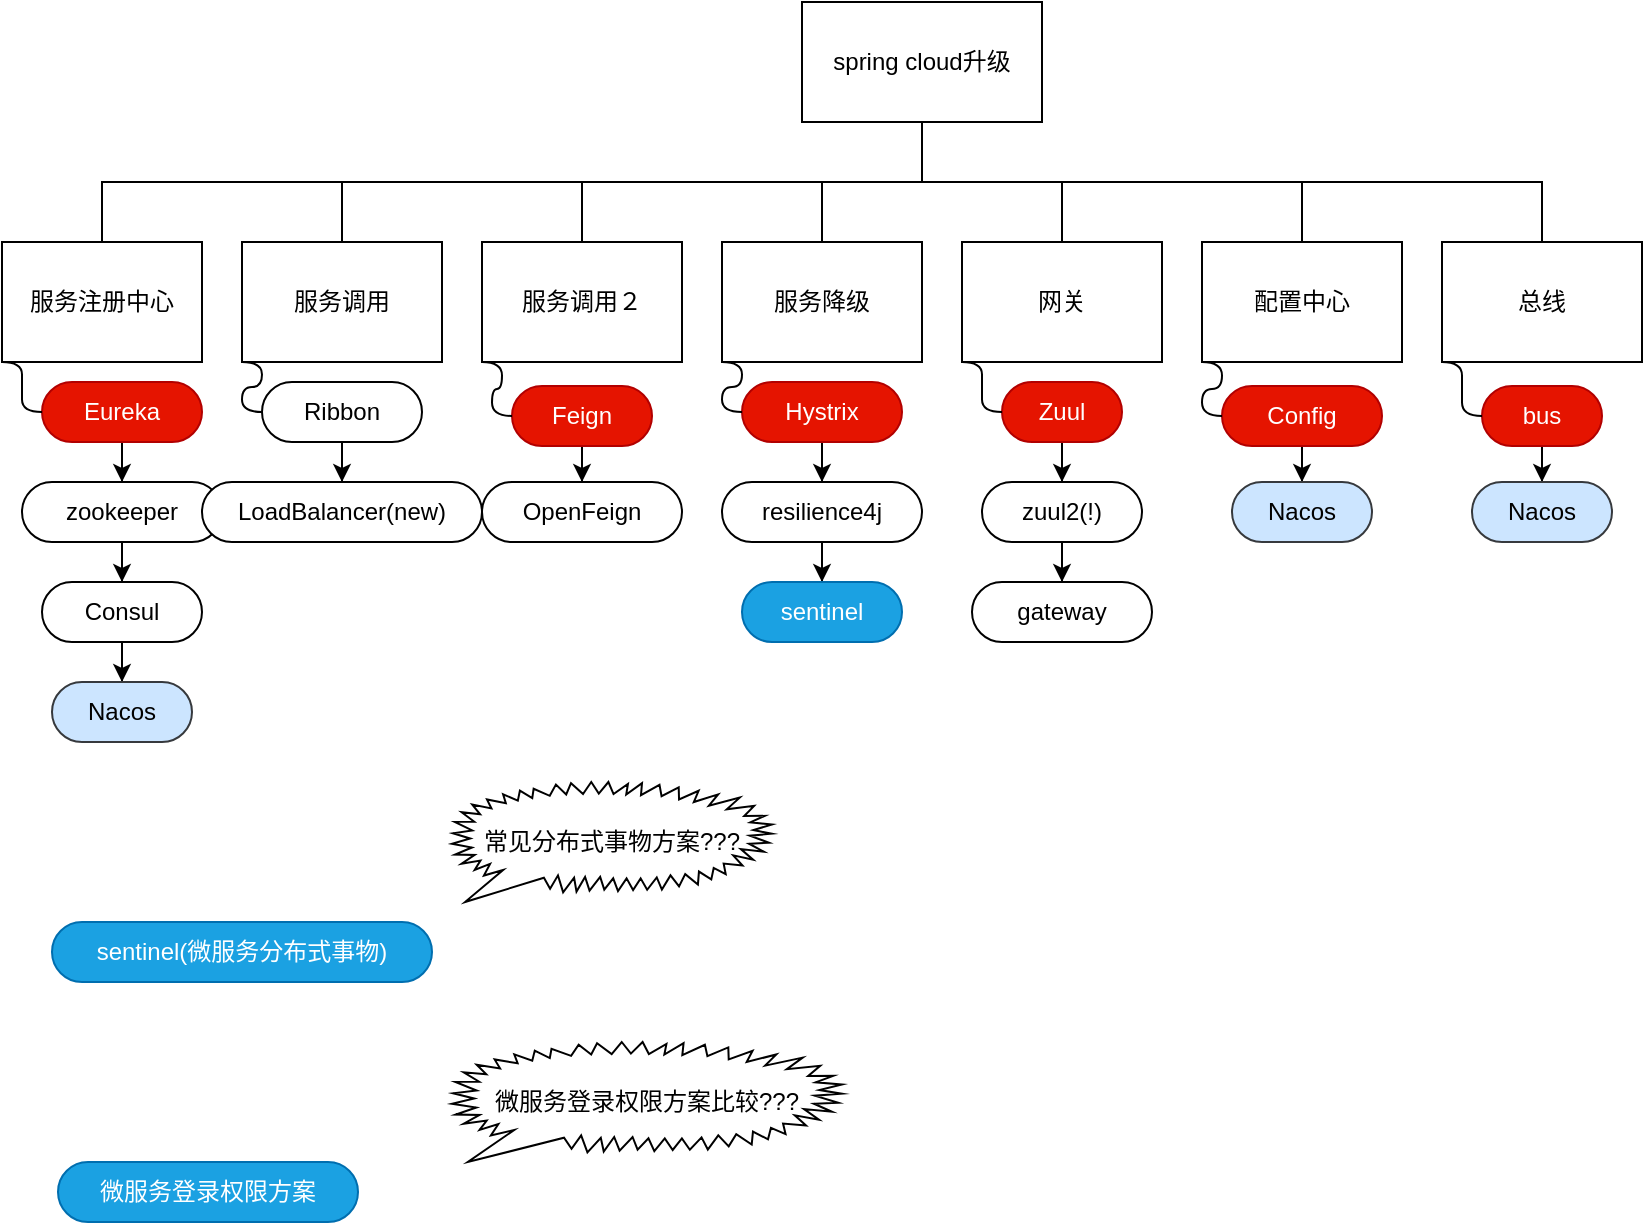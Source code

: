 <mxfile version="12.6.5" type="device"><diagram id="RPT7dP2-NzUAP2RUUJC1" name="第 1 页"><mxGraphModel dx="1200" dy="701" grid="1" gridSize="10" guides="1" tooltips="1" connect="1" arrows="1" fold="1" page="1" pageScale="1" pageWidth="850" pageHeight="1100" math="0" shadow="0"><root><mxCell id="0"/><mxCell id="1" parent="0"/><UserObject label="spring cloud升级" treeRoot="1" id="a-mEJlyrhlZrUtNVP6HY-16"><mxCell style="whiteSpace=wrap;html=1;align=center;treeFolding=1;treeMoving=1;container=1;recursiveResize=0;" vertex="1" parent="1"><mxGeometry x="420" y="60" width="120" height="60" as="geometry"/></mxCell></UserObject><mxCell id="a-mEJlyrhlZrUtNVP6HY-17" value="服务注册中心" style="whiteSpace=wrap;html=1;align=center;verticalAlign=middle;container=1;recursiveResize=0;treeFolding=1;treeMoving=1;" vertex="1" parent="1"><mxGeometry x="20" y="180" width="100" height="60" as="geometry"/></mxCell><mxCell id="a-mEJlyrhlZrUtNVP6HY-18" value="" style="edgeStyle=elbowEdgeStyle;elbow=vertical;startArrow=none;endArrow=none;rounded=0;exitX=0.5;exitY=1;exitDx=0;exitDy=0;" edge="1" target="a-mEJlyrhlZrUtNVP6HY-17" parent="1" source="a-mEJlyrhlZrUtNVP6HY-16"><mxGeometry relative="1" as="geometry"><mxPoint x="90" y="200" as="sourcePoint"/></mxGeometry></mxCell><mxCell id="a-mEJlyrhlZrUtNVP6HY-21" value="服务调用" style="whiteSpace=wrap;html=1;align=center;verticalAlign=middle;container=1;recursiveResize=0;treeFolding=1;treeMoving=1;" vertex="1" parent="1"><mxGeometry x="140" y="180" width="100" height="60" as="geometry"/></mxCell><mxCell id="a-mEJlyrhlZrUtNVP6HY-22" value="服务降级" style="whiteSpace=wrap;html=1;align=center;verticalAlign=middle;container=1;recursiveResize=0;treeFolding=1;treeMoving=1;" vertex="1" parent="1"><mxGeometry x="380" y="180" width="100" height="60" as="geometry"/></mxCell><mxCell id="a-mEJlyrhlZrUtNVP6HY-23" value="服务调用２" style="whiteSpace=wrap;html=1;align=center;verticalAlign=middle;container=1;recursiveResize=0;treeFolding=1;treeMoving=1;" vertex="1" parent="1"><mxGeometry x="260" y="180" width="100" height="60" as="geometry"/></mxCell><mxCell id="a-mEJlyrhlZrUtNVP6HY-24" value="" style="edgeStyle=elbowEdgeStyle;elbow=vertical;startArrow=none;endArrow=none;rounded=0;exitX=0.5;exitY=1;exitDx=0;exitDy=0;entryX=0.5;entryY=0;entryDx=0;entryDy=0;" edge="1" parent="1" source="a-mEJlyrhlZrUtNVP6HY-16" target="a-mEJlyrhlZrUtNVP6HY-21"><mxGeometry relative="1" as="geometry"><mxPoint x="340" y="400" as="sourcePoint"/><mxPoint x="-70" y="460" as="targetPoint"/></mxGeometry></mxCell><mxCell id="a-mEJlyrhlZrUtNVP6HY-25" value="网关" style="whiteSpace=wrap;html=1;align=center;verticalAlign=middle;container=1;recursiveResize=0;treeFolding=1;treeMoving=1;" vertex="1" parent="1"><mxGeometry x="500" y="180" width="100" height="60" as="geometry"/></mxCell><mxCell id="a-mEJlyrhlZrUtNVP6HY-26" value="配置中心" style="whiteSpace=wrap;html=1;align=center;verticalAlign=middle;container=1;recursiveResize=0;treeFolding=1;treeMoving=1;" vertex="1" parent="1"><mxGeometry x="620" y="180" width="100" height="60" as="geometry"/></mxCell><mxCell id="a-mEJlyrhlZrUtNVP6HY-27" value="总线" style="whiteSpace=wrap;html=1;align=center;verticalAlign=middle;container=1;recursiveResize=0;treeFolding=1;treeMoving=1;" vertex="1" parent="1"><mxGeometry x="740" y="180" width="100" height="60" as="geometry"/></mxCell><mxCell id="a-mEJlyrhlZrUtNVP6HY-28" value="" style="edgeStyle=elbowEdgeStyle;elbow=vertical;startArrow=none;endArrow=none;rounded=0;exitX=0.5;exitY=1;exitDx=0;exitDy=0;entryX=0.5;entryY=0;entryDx=0;entryDy=0;" edge="1" parent="1" source="a-mEJlyrhlZrUtNVP6HY-16" target="a-mEJlyrhlZrUtNVP6HY-23"><mxGeometry relative="1" as="geometry"><mxPoint x="660" y="300" as="sourcePoint"/><mxPoint x="250" y="360" as="targetPoint"/></mxGeometry></mxCell><mxCell id="a-mEJlyrhlZrUtNVP6HY-29" value="" style="edgeStyle=elbowEdgeStyle;elbow=vertical;startArrow=none;endArrow=none;rounded=0;exitX=0.5;exitY=1;exitDx=0;exitDy=0;entryX=0.5;entryY=0;entryDx=0;entryDy=0;" edge="1" parent="1" source="a-mEJlyrhlZrUtNVP6HY-16" target="a-mEJlyrhlZrUtNVP6HY-22"><mxGeometry relative="1" as="geometry"><mxPoint x="290" y="390" as="sourcePoint"/><mxPoint x="-120" y="450" as="targetPoint"/></mxGeometry></mxCell><mxCell id="a-mEJlyrhlZrUtNVP6HY-30" value="" style="edgeStyle=elbowEdgeStyle;elbow=vertical;startArrow=none;endArrow=none;rounded=0;exitX=0.5;exitY=1;exitDx=0;exitDy=0;entryX=0.5;entryY=0;entryDx=0;entryDy=0;" edge="1" parent="1" source="a-mEJlyrhlZrUtNVP6HY-16" target="a-mEJlyrhlZrUtNVP6HY-25"><mxGeometry relative="1" as="geometry"><mxPoint x="450" y="480" as="sourcePoint"/><mxPoint x="40" y="540" as="targetPoint"/></mxGeometry></mxCell><mxCell id="a-mEJlyrhlZrUtNVP6HY-32" value="" style="edgeStyle=elbowEdgeStyle;elbow=vertical;startArrow=none;endArrow=none;rounded=0;exitX=0.5;exitY=1;exitDx=0;exitDy=0;" edge="1" parent="1" source="a-mEJlyrhlZrUtNVP6HY-16" target="a-mEJlyrhlZrUtNVP6HY-27"><mxGeometry relative="1" as="geometry"><mxPoint x="490" y="340" as="sourcePoint"/><mxPoint x="80" y="400" as="targetPoint"/></mxGeometry></mxCell><mxCell id="a-mEJlyrhlZrUtNVP6HY-33" value="" style="edgeStyle=elbowEdgeStyle;elbow=vertical;startArrow=none;endArrow=none;rounded=0;exitX=0.5;exitY=1;exitDx=0;exitDy=0;entryX=0.5;entryY=0;entryDx=0;entryDy=0;" edge="1" parent="1" source="a-mEJlyrhlZrUtNVP6HY-16" target="a-mEJlyrhlZrUtNVP6HY-26"><mxGeometry relative="1" as="geometry"><mxPoint x="470" y="430" as="sourcePoint"/><mxPoint x="60" y="490" as="targetPoint"/></mxGeometry></mxCell><mxCell id="a-mEJlyrhlZrUtNVP6HY-87" value="" style="edgeStyle=orthogonalEdgeStyle;rounded=0;orthogonalLoop=1;jettySize=auto;html=1;" edge="1" parent="1" source="a-mEJlyrhlZrUtNVP6HY-34" target="a-mEJlyrhlZrUtNVP6HY-46"><mxGeometry relative="1" as="geometry"/></mxCell><mxCell id="a-mEJlyrhlZrUtNVP6HY-34" value="Eureka" style="whiteSpace=wrap;html=1;rounded=1;arcSize=50;align=center;verticalAlign=middle;container=1;recursiveResize=0;strokeWidth=1;autosize=1;spacing=4;treeFolding=1;treeMoving=1;fillColor=#e51400;strokeColor=#B20000;fontColor=#ffffff;" vertex="1" parent="1"><mxGeometry x="40" y="250" width="80" height="30" as="geometry"/></mxCell><mxCell id="a-mEJlyrhlZrUtNVP6HY-35" value="" style="edgeStyle=entityRelationEdgeStyle;startArrow=none;endArrow=none;segment=10;curved=1;exitX=0;exitY=1;exitDx=0;exitDy=0;" edge="1" target="a-mEJlyrhlZrUtNVP6HY-34" parent="1" source="a-mEJlyrhlZrUtNVP6HY-17"><mxGeometry relative="1" as="geometry"><mxPoint x="45" y="240" as="sourcePoint"/></mxGeometry></mxCell><mxCell id="a-mEJlyrhlZrUtNVP6HY-88" value="" style="edgeStyle=orthogonalEdgeStyle;rounded=0;orthogonalLoop=1;jettySize=auto;html=1;" edge="1" parent="1" source="a-mEJlyrhlZrUtNVP6HY-46" target="a-mEJlyrhlZrUtNVP6HY-48"><mxGeometry relative="1" as="geometry"/></mxCell><mxCell id="a-mEJlyrhlZrUtNVP6HY-46" value="zookeeper" style="whiteSpace=wrap;html=1;rounded=1;arcSize=50;align=center;verticalAlign=middle;container=1;recursiveResize=0;strokeWidth=1;autosize=1;spacing=4;treeFolding=1;treeMoving=1;" vertex="1" parent="1"><mxGeometry x="30" y="300" width="100" height="30" as="geometry"/></mxCell><mxCell id="a-mEJlyrhlZrUtNVP6HY-90" value="" style="edgeStyle=orthogonalEdgeStyle;rounded=0;orthogonalLoop=1;jettySize=auto;html=1;" edge="1" parent="1" source="a-mEJlyrhlZrUtNVP6HY-48" target="a-mEJlyrhlZrUtNVP6HY-89"><mxGeometry relative="1" as="geometry"/></mxCell><mxCell id="a-mEJlyrhlZrUtNVP6HY-48" value="Consul" style="whiteSpace=wrap;html=1;rounded=1;arcSize=50;align=center;verticalAlign=middle;container=1;recursiveResize=0;strokeWidth=1;autosize=1;spacing=4;treeFolding=1;treeMoving=1;" vertex="1" parent="1"><mxGeometry x="40" y="350" width="80" height="30" as="geometry"/></mxCell><mxCell id="a-mEJlyrhlZrUtNVP6HY-89" value="Nacos" style="whiteSpace=wrap;html=1;rounded=1;arcSize=50;align=center;verticalAlign=middle;container=1;recursiveResize=0;strokeWidth=1;autosize=1;spacing=4;treeFolding=1;treeMoving=1;fillColor=#cce5ff;strokeColor=#36393d;" vertex="1" parent="1"><mxGeometry x="45" y="400" width="70" height="30" as="geometry"/></mxCell><mxCell id="a-mEJlyrhlZrUtNVP6HY-74" value="" style="edgeStyle=orthogonalEdgeStyle;rounded=0;orthogonalLoop=1;jettySize=auto;html=1;" edge="1" parent="1" source="a-mEJlyrhlZrUtNVP6HY-52" target="a-mEJlyrhlZrUtNVP6HY-73"><mxGeometry relative="1" as="geometry"/></mxCell><mxCell id="a-mEJlyrhlZrUtNVP6HY-52" value="Ribbon" style="whiteSpace=wrap;html=1;rounded=1;arcSize=50;align=center;verticalAlign=middle;container=1;recursiveResize=0;strokeWidth=1;autosize=1;spacing=4;treeFolding=1;treeMoving=1;" vertex="1" parent="1"><mxGeometry x="150" y="250" width="80" height="30" as="geometry"/></mxCell><mxCell id="a-mEJlyrhlZrUtNVP6HY-73" value="LoadBalancer(new)" style="whiteSpace=wrap;html=1;rounded=1;arcSize=50;align=center;verticalAlign=middle;container=1;recursiveResize=0;strokeWidth=1;autosize=1;spacing=4;treeFolding=1;treeMoving=1;" vertex="1" parent="1"><mxGeometry x="120" y="300" width="140" height="30" as="geometry"/></mxCell><mxCell id="a-mEJlyrhlZrUtNVP6HY-53" value="" style="edgeStyle=entityRelationEdgeStyle;startArrow=none;endArrow=none;segment=10;curved=1;exitX=0;exitY=1;exitDx=0;exitDy=0;" edge="1" target="a-mEJlyrhlZrUtNVP6HY-52" parent="1" source="a-mEJlyrhlZrUtNVP6HY-21"><mxGeometry relative="1" as="geometry"><mxPoint x="160" y="274" as="sourcePoint"/></mxGeometry></mxCell><mxCell id="a-mEJlyrhlZrUtNVP6HY-64" value="" style="edgeStyle=orthogonalEdgeStyle;rounded=0;orthogonalLoop=1;jettySize=auto;html=1;" edge="1" parent="1" source="a-mEJlyrhlZrUtNVP6HY-57" target="a-mEJlyrhlZrUtNVP6HY-63"><mxGeometry relative="1" as="geometry"/></mxCell><mxCell id="a-mEJlyrhlZrUtNVP6HY-57" value="Feign" style="whiteSpace=wrap;html=1;rounded=1;arcSize=50;align=center;verticalAlign=middle;container=1;recursiveResize=0;strokeWidth=1;autosize=1;spacing=4;treeFolding=1;treeMoving=1;fillColor=#e51400;strokeColor=#B20000;fontColor=#ffffff;" vertex="1" parent="1"><mxGeometry x="275" y="252" width="70" height="30" as="geometry"/></mxCell><mxCell id="a-mEJlyrhlZrUtNVP6HY-63" value="OpenFeign" style="whiteSpace=wrap;html=1;rounded=1;arcSize=50;align=center;verticalAlign=middle;container=1;recursiveResize=0;strokeWidth=1;autosize=1;spacing=4;treeFolding=1;treeMoving=1;" vertex="1" parent="1"><mxGeometry x="260" y="300" width="100" height="30" as="geometry"/></mxCell><mxCell id="a-mEJlyrhlZrUtNVP6HY-58" value="" style="edgeStyle=entityRelationEdgeStyle;startArrow=none;endArrow=none;segment=10;curved=1;exitX=0;exitY=1;exitDx=0;exitDy=0;" edge="1" target="a-mEJlyrhlZrUtNVP6HY-57" parent="1" source="a-mEJlyrhlZrUtNVP6HY-23"><mxGeometry relative="1" as="geometry"><mxPoint x="270" y="260" as="sourcePoint"/></mxGeometry></mxCell><mxCell id="a-mEJlyrhlZrUtNVP6HY-76" value="" style="edgeStyle=orthogonalEdgeStyle;rounded=0;orthogonalLoop=1;jettySize=auto;html=1;" edge="1" parent="1" source="a-mEJlyrhlZrUtNVP6HY-65" target="a-mEJlyrhlZrUtNVP6HY-75"><mxGeometry relative="1" as="geometry"/></mxCell><mxCell id="a-mEJlyrhlZrUtNVP6HY-65" value="Hystrix" style="whiteSpace=wrap;html=1;rounded=1;arcSize=50;align=center;verticalAlign=middle;container=1;recursiveResize=0;strokeWidth=1;autosize=1;spacing=4;treeFolding=1;treeMoving=1;fillColor=#e51400;strokeColor=#B20000;fontColor=#ffffff;" vertex="1" parent="1"><mxGeometry x="390" y="250" width="80" height="30" as="geometry"/></mxCell><mxCell id="a-mEJlyrhlZrUtNVP6HY-78" value="" style="edgeStyle=orthogonalEdgeStyle;rounded=0;orthogonalLoop=1;jettySize=auto;html=1;" edge="1" parent="1" source="a-mEJlyrhlZrUtNVP6HY-75" target="a-mEJlyrhlZrUtNVP6HY-77"><mxGeometry relative="1" as="geometry"/></mxCell><mxCell id="a-mEJlyrhlZrUtNVP6HY-75" value="resilience4j" style="whiteSpace=wrap;html=1;rounded=1;arcSize=50;align=center;verticalAlign=middle;container=1;recursiveResize=0;strokeWidth=1;autosize=1;spacing=4;treeFolding=1;treeMoving=1;" vertex="1" parent="1"><mxGeometry x="380" y="300" width="100" height="30" as="geometry"/></mxCell><mxCell id="a-mEJlyrhlZrUtNVP6HY-77" value="sentinel" style="whiteSpace=wrap;html=1;rounded=1;arcSize=50;align=center;verticalAlign=middle;container=1;recursiveResize=0;strokeWidth=1;autosize=1;spacing=4;treeFolding=1;treeMoving=1;fillColor=#1ba1e2;strokeColor=#006EAF;fontColor=#ffffff;" vertex="1" parent="1"><mxGeometry x="390" y="350" width="80" height="30" as="geometry"/></mxCell><mxCell id="a-mEJlyrhlZrUtNVP6HY-66" value="" style="edgeStyle=entityRelationEdgeStyle;startArrow=none;endArrow=none;segment=10;curved=1;exitX=0;exitY=1;exitDx=0;exitDy=0;" edge="1" target="a-mEJlyrhlZrUtNVP6HY-65" parent="1" source="a-mEJlyrhlZrUtNVP6HY-22"><mxGeometry relative="1" as="geometry"><mxPoint x="450" y="288" as="sourcePoint"/></mxGeometry></mxCell><mxCell id="a-mEJlyrhlZrUtNVP6HY-80" value="" style="edgeStyle=orthogonalEdgeStyle;rounded=0;orthogonalLoop=1;jettySize=auto;html=1;" edge="1" parent="1" source="a-mEJlyrhlZrUtNVP6HY-67" target="a-mEJlyrhlZrUtNVP6HY-79"><mxGeometry relative="1" as="geometry"/></mxCell><mxCell id="a-mEJlyrhlZrUtNVP6HY-67" value="Zuul" style="whiteSpace=wrap;html=1;rounded=1;arcSize=50;align=center;verticalAlign=middle;container=1;recursiveResize=0;strokeWidth=1;autosize=1;spacing=4;treeFolding=1;treeMoving=1;fillColor=#e51400;strokeColor=#B20000;fontColor=#ffffff;" vertex="1" parent="1"><mxGeometry x="520" y="250" width="60" height="30" as="geometry"/></mxCell><mxCell id="a-mEJlyrhlZrUtNVP6HY-82" value="" style="edgeStyle=orthogonalEdgeStyle;rounded=0;orthogonalLoop=1;jettySize=auto;html=1;" edge="1" parent="1" source="a-mEJlyrhlZrUtNVP6HY-79" target="a-mEJlyrhlZrUtNVP6HY-81"><mxGeometry relative="1" as="geometry"/></mxCell><mxCell id="a-mEJlyrhlZrUtNVP6HY-79" value="zuul2(!)" style="whiteSpace=wrap;html=1;rounded=1;arcSize=50;align=center;verticalAlign=middle;container=1;recursiveResize=0;strokeWidth=1;autosize=1;spacing=4;treeFolding=1;treeMoving=1;" vertex="1" parent="1"><mxGeometry x="510" y="300" width="80" height="30" as="geometry"/></mxCell><mxCell id="a-mEJlyrhlZrUtNVP6HY-81" value="gateway" style="whiteSpace=wrap;html=1;rounded=1;arcSize=50;align=center;verticalAlign=middle;container=1;recursiveResize=0;strokeWidth=1;autosize=1;spacing=4;treeFolding=1;treeMoving=1;" vertex="1" parent="1"><mxGeometry x="505" y="350" width="90" height="30" as="geometry"/></mxCell><mxCell id="a-mEJlyrhlZrUtNVP6HY-68" value="" style="edgeStyle=entityRelationEdgeStyle;startArrow=none;endArrow=none;segment=10;curved=1;exitX=0;exitY=1;exitDx=0;exitDy=0;" edge="1" target="a-mEJlyrhlZrUtNVP6HY-67" parent="1" source="a-mEJlyrhlZrUtNVP6HY-25"><mxGeometry relative="1" as="geometry"><mxPoint x="520" y="348" as="sourcePoint"/></mxGeometry></mxCell><mxCell id="a-mEJlyrhlZrUtNVP6HY-86" value="" style="edgeStyle=orthogonalEdgeStyle;rounded=0;orthogonalLoop=1;jettySize=auto;html=1;" edge="1" parent="1" source="a-mEJlyrhlZrUtNVP6HY-69" target="a-mEJlyrhlZrUtNVP6HY-85"><mxGeometry relative="1" as="geometry"/></mxCell><mxCell id="a-mEJlyrhlZrUtNVP6HY-69" value="bus" style="whiteSpace=wrap;html=1;rounded=1;arcSize=50;align=center;verticalAlign=middle;container=1;recursiveResize=0;strokeWidth=1;autosize=1;spacing=4;treeFolding=1;treeMoving=1;fillColor=#e51400;strokeColor=#B20000;fontColor=#ffffff;" vertex="1" parent="1"><mxGeometry x="760" y="252" width="60" height="30" as="geometry"/></mxCell><mxCell id="a-mEJlyrhlZrUtNVP6HY-85" value="Nacos" style="whiteSpace=wrap;html=1;rounded=1;arcSize=50;align=center;verticalAlign=middle;container=1;recursiveResize=0;strokeWidth=1;autosize=1;spacing=4;treeFolding=1;treeMoving=1;fillColor=#cce5ff;strokeColor=#36393d;" vertex="1" parent="1"><mxGeometry x="755" y="300" width="70" height="30" as="geometry"/></mxCell><mxCell id="a-mEJlyrhlZrUtNVP6HY-70" value="" style="edgeStyle=entityRelationEdgeStyle;startArrow=none;endArrow=none;segment=10;curved=1;exitX=0;exitY=1;exitDx=0;exitDy=0;" edge="1" target="a-mEJlyrhlZrUtNVP6HY-69" parent="1" source="a-mEJlyrhlZrUtNVP6HY-27"><mxGeometry relative="1" as="geometry"><mxPoint x="680" y="318" as="sourcePoint"/></mxGeometry></mxCell><mxCell id="a-mEJlyrhlZrUtNVP6HY-84" value="" style="edgeStyle=orthogonalEdgeStyle;rounded=0;orthogonalLoop=1;jettySize=auto;html=1;" edge="1" parent="1" source="a-mEJlyrhlZrUtNVP6HY-71" target="a-mEJlyrhlZrUtNVP6HY-83"><mxGeometry relative="1" as="geometry"/></mxCell><mxCell id="a-mEJlyrhlZrUtNVP6HY-71" value="Config" style="whiteSpace=wrap;html=1;rounded=1;arcSize=50;align=center;verticalAlign=middle;container=1;recursiveResize=0;strokeWidth=1;autosize=1;spacing=4;treeFolding=1;treeMoving=1;fillColor=#e51400;strokeColor=#B20000;fontColor=#ffffff;" vertex="1" parent="1"><mxGeometry x="630" y="252" width="80" height="30" as="geometry"/></mxCell><mxCell id="a-mEJlyrhlZrUtNVP6HY-83" value="Nacos" style="whiteSpace=wrap;html=1;rounded=1;arcSize=50;align=center;verticalAlign=middle;container=1;recursiveResize=0;strokeWidth=1;autosize=1;spacing=4;treeFolding=1;treeMoving=1;fillColor=#cce5ff;strokeColor=#36393d;" vertex="1" parent="1"><mxGeometry x="635" y="300" width="70" height="30" as="geometry"/></mxCell><mxCell id="a-mEJlyrhlZrUtNVP6HY-72" value="" style="edgeStyle=entityRelationEdgeStyle;startArrow=none;endArrow=none;segment=10;curved=1;exitX=0;exitY=1;exitDx=0;exitDy=0;" edge="1" target="a-mEJlyrhlZrUtNVP6HY-71" parent="1" source="a-mEJlyrhlZrUtNVP6HY-26"><mxGeometry relative="1" as="geometry"><mxPoint x="660" y="288" as="sourcePoint"/></mxGeometry></mxCell><mxCell id="a-mEJlyrhlZrUtNVP6HY-91" value="sentinel(微服务分布式事物)" style="whiteSpace=wrap;html=1;rounded=1;arcSize=50;align=center;verticalAlign=middle;container=1;recursiveResize=0;strokeWidth=1;autosize=1;spacing=4;treeFolding=1;treeMoving=1;fillColor=#1ba1e2;strokeColor=#006EAF;fontColor=#ffffff;" vertex="1" parent="1"><mxGeometry x="45" y="520" width="190" height="30" as="geometry"/></mxCell><mxCell id="a-mEJlyrhlZrUtNVP6HY-92" value="常见分布式事物方案???" style="whiteSpace=wrap;html=1;shape=mxgraph.basic.loud_callout" vertex="1" parent="1"><mxGeometry x="245" y="450" width="160" height="60" as="geometry"/></mxCell><mxCell id="a-mEJlyrhlZrUtNVP6HY-93" value="微服务登录权限方案" style="whiteSpace=wrap;html=1;rounded=1;arcSize=50;align=center;verticalAlign=middle;container=1;recursiveResize=0;strokeWidth=1;autosize=1;spacing=4;treeFolding=1;treeMoving=1;fillColor=#1ba1e2;strokeColor=#006EAF;fontColor=#ffffff;" vertex="1" parent="1"><mxGeometry x="48" y="640" width="150" height="30" as="geometry"/></mxCell><mxCell id="a-mEJlyrhlZrUtNVP6HY-94" value="微服务登录权限方案比较???" style="whiteSpace=wrap;html=1;shape=mxgraph.basic.loud_callout" vertex="1" parent="1"><mxGeometry x="245" y="580" width="195" height="60" as="geometry"/></mxCell></root></mxGraphModel></diagram></mxfile>